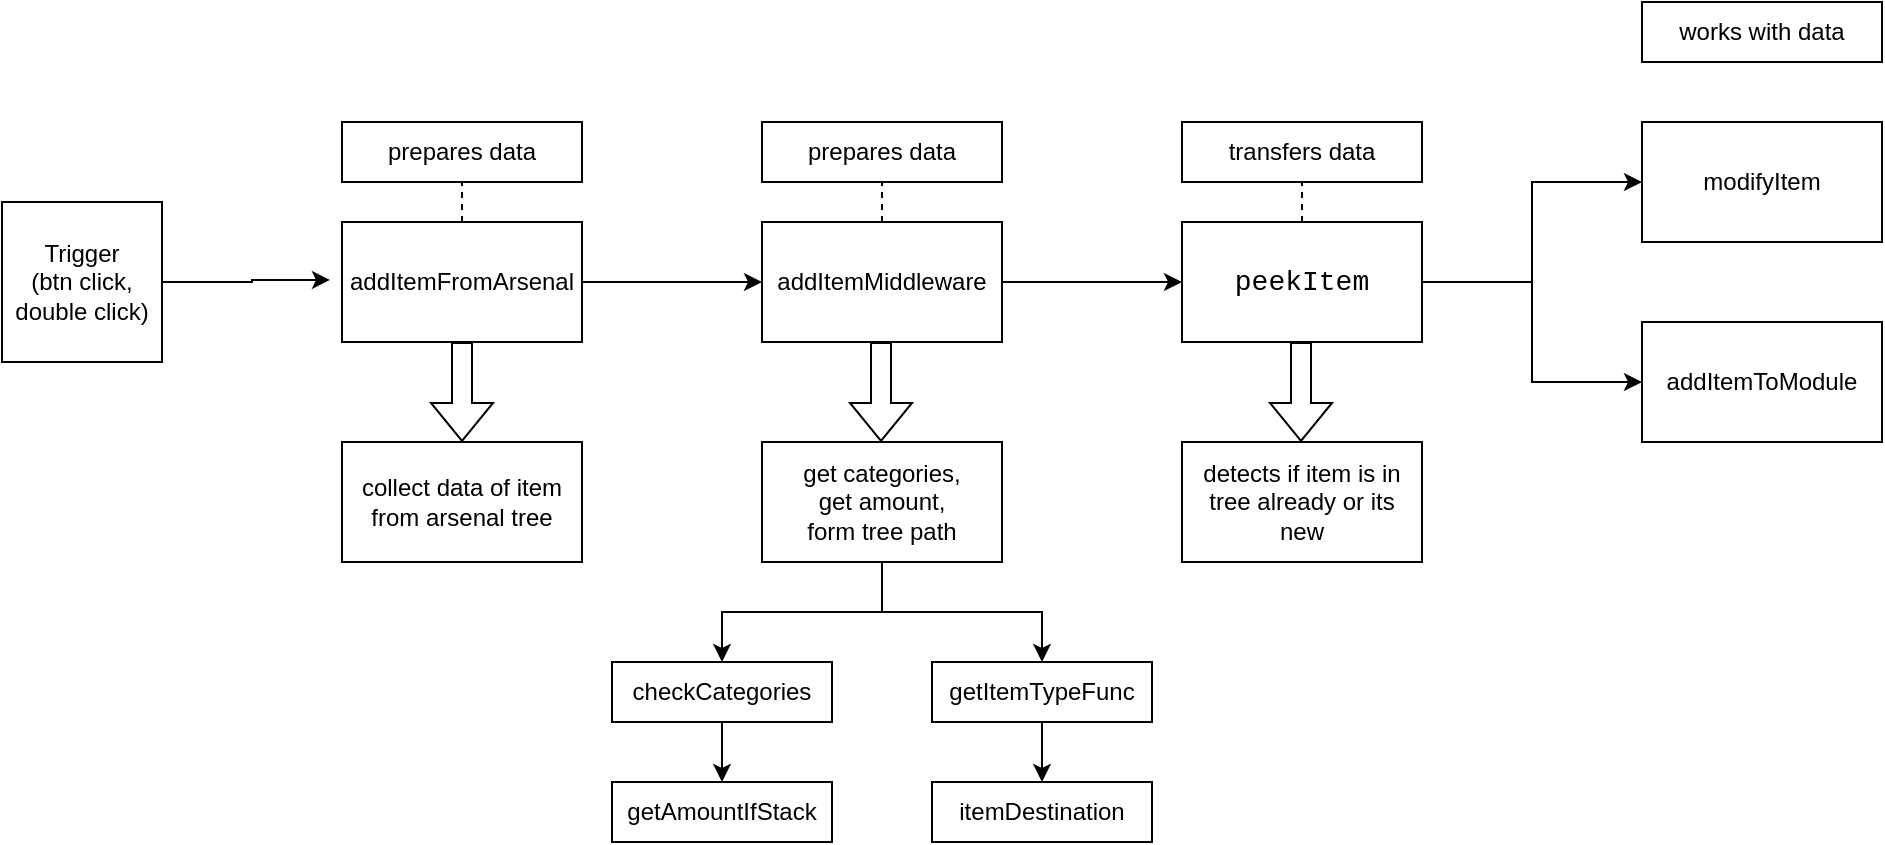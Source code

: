 <mxfile version="24.5.2" type="device">
  <diagram name="Сторінка-1" id="9cqBMEPmSnzZPXW1-ore">
    <mxGraphModel dx="1434" dy="738" grid="1" gridSize="10" guides="1" tooltips="1" connect="1" arrows="1" fold="1" page="1" pageScale="1" pageWidth="2500" pageHeight="2500" math="0" shadow="0">
      <root>
        <mxCell id="0" />
        <mxCell id="1" parent="0" />
        <mxCell id="C68qKwHwsXGBp4Cl6X2V-1" value="Trigger&lt;br&gt;(btn click,&lt;br&gt;double click)" style="whiteSpace=wrap;html=1;aspect=fixed;" vertex="1" parent="1">
          <mxGeometry x="220" y="160" width="80" height="80" as="geometry" />
        </mxCell>
        <mxCell id="C68qKwHwsXGBp4Cl6X2V-9" style="edgeStyle=orthogonalEdgeStyle;rounded=0;orthogonalLoop=1;jettySize=auto;html=1;exitX=1;exitY=0.5;exitDx=0;exitDy=0;entryX=0;entryY=0.5;entryDx=0;entryDy=0;" edge="1" parent="1" source="C68qKwHwsXGBp4Cl6X2V-4" target="C68qKwHwsXGBp4Cl6X2V-8">
          <mxGeometry relative="1" as="geometry" />
        </mxCell>
        <mxCell id="C68qKwHwsXGBp4Cl6X2V-4" value="addItemFromArsenal" style="rounded=0;whiteSpace=wrap;html=1;" vertex="1" parent="1">
          <mxGeometry x="390" y="170" width="120" height="60" as="geometry" />
        </mxCell>
        <mxCell id="C68qKwHwsXGBp4Cl6X2V-5" style="edgeStyle=orthogonalEdgeStyle;rounded=0;orthogonalLoop=1;jettySize=auto;html=1;exitX=1;exitY=0.5;exitDx=0;exitDy=0;entryX=-0.05;entryY=0.483;entryDx=0;entryDy=0;entryPerimeter=0;" edge="1" parent="1" source="C68qKwHwsXGBp4Cl6X2V-1" target="C68qKwHwsXGBp4Cl6X2V-4">
          <mxGeometry relative="1" as="geometry" />
        </mxCell>
        <mxCell id="C68qKwHwsXGBp4Cl6X2V-6" value="" style="shape=flexArrow;endArrow=classic;html=1;rounded=0;exitX=0.5;exitY=1;exitDx=0;exitDy=0;" edge="1" parent="1" source="C68qKwHwsXGBp4Cl6X2V-4">
          <mxGeometry width="50" height="50" relative="1" as="geometry">
            <mxPoint x="410" y="340" as="sourcePoint" />
            <mxPoint x="450" y="280" as="targetPoint" />
          </mxGeometry>
        </mxCell>
        <mxCell id="C68qKwHwsXGBp4Cl6X2V-7" value="collect data of item from arsenal tree" style="rounded=0;whiteSpace=wrap;html=1;" vertex="1" parent="1">
          <mxGeometry x="390" y="280" width="120" height="60" as="geometry" />
        </mxCell>
        <mxCell id="C68qKwHwsXGBp4Cl6X2V-13" style="edgeStyle=orthogonalEdgeStyle;rounded=0;orthogonalLoop=1;jettySize=auto;html=1;exitX=1;exitY=0.5;exitDx=0;exitDy=0;" edge="1" parent="1" source="C68qKwHwsXGBp4Cl6X2V-8" target="C68qKwHwsXGBp4Cl6X2V-12">
          <mxGeometry relative="1" as="geometry" />
        </mxCell>
        <mxCell id="C68qKwHwsXGBp4Cl6X2V-8" value="addItemMiddleware" style="rounded=0;whiteSpace=wrap;html=1;" vertex="1" parent="1">
          <mxGeometry x="600" y="170" width="120" height="60" as="geometry" />
        </mxCell>
        <mxCell id="C68qKwHwsXGBp4Cl6X2V-35" style="edgeStyle=orthogonalEdgeStyle;rounded=0;orthogonalLoop=1;jettySize=auto;html=1;exitX=0.5;exitY=1;exitDx=0;exitDy=0;" edge="1" parent="1" source="C68qKwHwsXGBp4Cl6X2V-10" target="C68qKwHwsXGBp4Cl6X2V-29">
          <mxGeometry relative="1" as="geometry" />
        </mxCell>
        <mxCell id="C68qKwHwsXGBp4Cl6X2V-36" style="edgeStyle=orthogonalEdgeStyle;rounded=0;orthogonalLoop=1;jettySize=auto;html=1;exitX=0.5;exitY=1;exitDx=0;exitDy=0;entryX=0.5;entryY=0;entryDx=0;entryDy=0;" edge="1" parent="1" source="C68qKwHwsXGBp4Cl6X2V-10" target="C68qKwHwsXGBp4Cl6X2V-32">
          <mxGeometry relative="1" as="geometry" />
        </mxCell>
        <mxCell id="C68qKwHwsXGBp4Cl6X2V-10" value="&lt;br&gt;get categories,&lt;br&gt;get amount,&lt;br&gt;form tree path&lt;div&gt;&lt;br&gt;&lt;/div&gt;" style="rounded=0;whiteSpace=wrap;html=1;" vertex="1" parent="1">
          <mxGeometry x="600" y="280" width="120" height="60" as="geometry" />
        </mxCell>
        <mxCell id="C68qKwHwsXGBp4Cl6X2V-11" value="" style="shape=flexArrow;endArrow=classic;html=1;rounded=0;exitX=0.5;exitY=1;exitDx=0;exitDy=0;" edge="1" parent="1">
          <mxGeometry width="50" height="50" relative="1" as="geometry">
            <mxPoint x="659.5" y="230" as="sourcePoint" />
            <mxPoint x="659.5" y="280" as="targetPoint" />
          </mxGeometry>
        </mxCell>
        <mxCell id="C68qKwHwsXGBp4Cl6X2V-24" value="" style="edgeStyle=orthogonalEdgeStyle;rounded=0;orthogonalLoop=1;jettySize=auto;html=1;" edge="1" parent="1" source="C68qKwHwsXGBp4Cl6X2V-12" target="C68qKwHwsXGBp4Cl6X2V-23">
          <mxGeometry relative="1" as="geometry" />
        </mxCell>
        <mxCell id="C68qKwHwsXGBp4Cl6X2V-27" value="" style="edgeStyle=orthogonalEdgeStyle;rounded=0;orthogonalLoop=1;jettySize=auto;html=1;" edge="1" parent="1" source="C68qKwHwsXGBp4Cl6X2V-12" target="C68qKwHwsXGBp4Cl6X2V-26">
          <mxGeometry relative="1" as="geometry" />
        </mxCell>
        <mxCell id="C68qKwHwsXGBp4Cl6X2V-12" value="&lt;div style=&quot;font-family: Consolas, &amp;quot;Courier New&amp;quot;, monospace; font-size: 14px; line-height: 19px; white-space: pre;&quot;&gt;&lt;span style=&quot;background-color: rgb(255, 255, 255);&quot;&gt;peekItem&lt;/span&gt;&lt;/div&gt;" style="rounded=0;whiteSpace=wrap;html=1;" vertex="1" parent="1">
          <mxGeometry x="810" y="170" width="120" height="60" as="geometry" />
        </mxCell>
        <mxCell id="C68qKwHwsXGBp4Cl6X2V-15" value="" style="shape=flexArrow;endArrow=classic;html=1;rounded=0;exitX=0.5;exitY=1;exitDx=0;exitDy=0;" edge="1" parent="1">
          <mxGeometry width="50" height="50" relative="1" as="geometry">
            <mxPoint x="869.5" y="230" as="sourcePoint" />
            <mxPoint x="869.5" y="280" as="targetPoint" />
          </mxGeometry>
        </mxCell>
        <mxCell id="C68qKwHwsXGBp4Cl6X2V-16" value="detects if item is in tree already or its new" style="rounded=0;whiteSpace=wrap;html=1;" vertex="1" parent="1">
          <mxGeometry x="810" y="280" width="120" height="60" as="geometry" />
        </mxCell>
        <mxCell id="C68qKwHwsXGBp4Cl6X2V-17" value="prepares data" style="rounded=0;whiteSpace=wrap;html=1;" vertex="1" parent="1">
          <mxGeometry x="390" y="120" width="120" height="30" as="geometry" />
        </mxCell>
        <mxCell id="C68qKwHwsXGBp4Cl6X2V-18" value="prepares data" style="rounded=0;whiteSpace=wrap;html=1;" vertex="1" parent="1">
          <mxGeometry x="600" y="120" width="120" height="30" as="geometry" />
        </mxCell>
        <mxCell id="C68qKwHwsXGBp4Cl6X2V-19" value="" style="endArrow=none;dashed=1;html=1;rounded=0;entryX=0.5;entryY=1;entryDx=0;entryDy=0;exitX=0.5;exitY=0;exitDx=0;exitDy=0;" edge="1" parent="1" source="C68qKwHwsXGBp4Cl6X2V-4" target="C68qKwHwsXGBp4Cl6X2V-17">
          <mxGeometry width="50" height="50" relative="1" as="geometry">
            <mxPoint x="310" y="320" as="sourcePoint" />
            <mxPoint x="360" y="270" as="targetPoint" />
          </mxGeometry>
        </mxCell>
        <mxCell id="C68qKwHwsXGBp4Cl6X2V-20" value="" style="endArrow=none;dashed=1;html=1;rounded=0;entryX=0.5;entryY=1;entryDx=0;entryDy=0;exitX=0.5;exitY=0;exitDx=0;exitDy=0;" edge="1" parent="1" source="C68qKwHwsXGBp4Cl6X2V-8" target="C68qKwHwsXGBp4Cl6X2V-18">
          <mxGeometry width="50" height="50" relative="1" as="geometry">
            <mxPoint x="460" y="180" as="sourcePoint" />
            <mxPoint x="460" y="160" as="targetPoint" />
          </mxGeometry>
        </mxCell>
        <mxCell id="C68qKwHwsXGBp4Cl6X2V-21" value="transfers data" style="rounded=0;whiteSpace=wrap;html=1;" vertex="1" parent="1">
          <mxGeometry x="810" y="120" width="120" height="30" as="geometry" />
        </mxCell>
        <mxCell id="C68qKwHwsXGBp4Cl6X2V-22" value="" style="endArrow=none;dashed=1;html=1;rounded=0;exitX=0.5;exitY=0;exitDx=0;exitDy=0;entryX=0.5;entryY=1;entryDx=0;entryDy=0;" edge="1" parent="1" source="C68qKwHwsXGBp4Cl6X2V-12" target="C68qKwHwsXGBp4Cl6X2V-21">
          <mxGeometry width="50" height="50" relative="1" as="geometry">
            <mxPoint x="670" y="180" as="sourcePoint" />
            <mxPoint x="680" y="160" as="targetPoint" />
          </mxGeometry>
        </mxCell>
        <mxCell id="C68qKwHwsXGBp4Cl6X2V-23" value="modifyItem" style="whiteSpace=wrap;html=1;rounded=0;" vertex="1" parent="1">
          <mxGeometry x="1040" y="120" width="120" height="60" as="geometry" />
        </mxCell>
        <mxCell id="C68qKwHwsXGBp4Cl6X2V-26" value="addItemToModule" style="whiteSpace=wrap;html=1;rounded=0;" vertex="1" parent="1">
          <mxGeometry x="1040" y="220" width="120" height="60" as="geometry" />
        </mxCell>
        <mxCell id="C68qKwHwsXGBp4Cl6X2V-28" value="works with data" style="rounded=0;whiteSpace=wrap;html=1;" vertex="1" parent="1">
          <mxGeometry x="1040" y="60" width="120" height="30" as="geometry" />
        </mxCell>
        <mxCell id="C68qKwHwsXGBp4Cl6X2V-34" style="edgeStyle=orthogonalEdgeStyle;rounded=0;orthogonalLoop=1;jettySize=auto;html=1;exitX=0.5;exitY=1;exitDx=0;exitDy=0;entryX=0.5;entryY=0;entryDx=0;entryDy=0;" edge="1" parent="1" source="C68qKwHwsXGBp4Cl6X2V-29" target="C68qKwHwsXGBp4Cl6X2V-30">
          <mxGeometry relative="1" as="geometry" />
        </mxCell>
        <mxCell id="C68qKwHwsXGBp4Cl6X2V-29" value="checkCategories" style="rounded=0;whiteSpace=wrap;html=1;" vertex="1" parent="1">
          <mxGeometry x="525" y="390" width="110" height="30" as="geometry" />
        </mxCell>
        <mxCell id="C68qKwHwsXGBp4Cl6X2V-30" value="getAmountIfStack" style="rounded=0;whiteSpace=wrap;html=1;" vertex="1" parent="1">
          <mxGeometry x="525" y="450" width="110" height="30" as="geometry" />
        </mxCell>
        <mxCell id="C68qKwHwsXGBp4Cl6X2V-31" value="itemDestination" style="rounded=0;whiteSpace=wrap;html=1;" vertex="1" parent="1">
          <mxGeometry x="685" y="450" width="110" height="30" as="geometry" />
        </mxCell>
        <mxCell id="C68qKwHwsXGBp4Cl6X2V-33" style="edgeStyle=orthogonalEdgeStyle;rounded=0;orthogonalLoop=1;jettySize=auto;html=1;exitX=0.5;exitY=1;exitDx=0;exitDy=0;entryX=0.5;entryY=0;entryDx=0;entryDy=0;" edge="1" parent="1" source="C68qKwHwsXGBp4Cl6X2V-32" target="C68qKwHwsXGBp4Cl6X2V-31">
          <mxGeometry relative="1" as="geometry" />
        </mxCell>
        <mxCell id="C68qKwHwsXGBp4Cl6X2V-32" value="getItemTypeFunc" style="rounded=0;whiteSpace=wrap;html=1;" vertex="1" parent="1">
          <mxGeometry x="685" y="390" width="110" height="30" as="geometry" />
        </mxCell>
      </root>
    </mxGraphModel>
  </diagram>
</mxfile>
